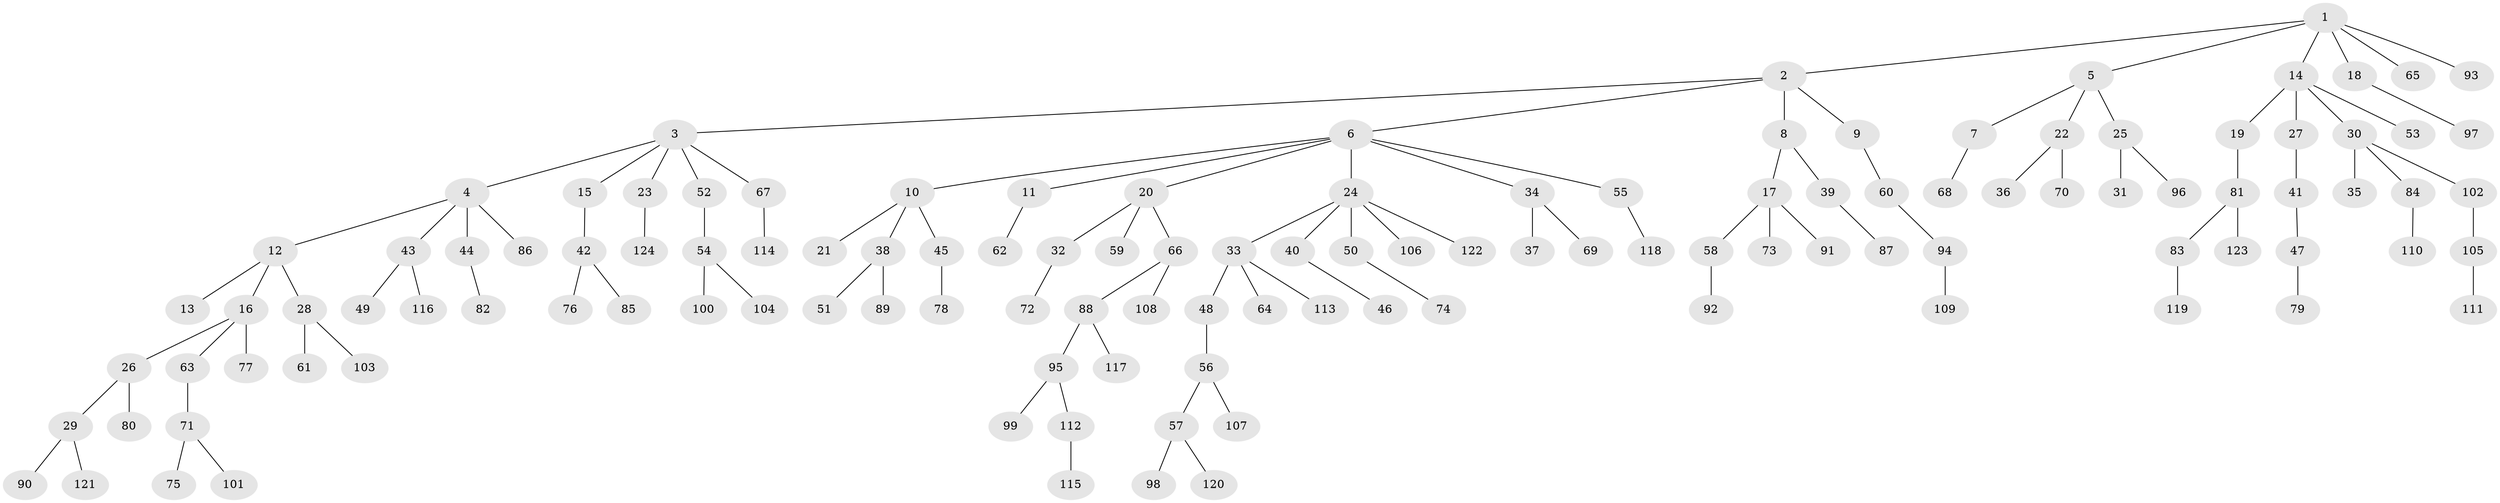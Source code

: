 // coarse degree distribution, {6: 0.022727272727272728, 9: 0.011363636363636364, 5: 0.045454545454545456, 7: 0.011363636363636364, 1: 0.5795454545454546, 3: 0.07954545454545454, 2: 0.19318181818181818, 4: 0.056818181818181816}
// Generated by graph-tools (version 1.1) at 2025/42/03/06/25 10:42:05]
// undirected, 124 vertices, 123 edges
graph export_dot {
graph [start="1"]
  node [color=gray90,style=filled];
  1;
  2;
  3;
  4;
  5;
  6;
  7;
  8;
  9;
  10;
  11;
  12;
  13;
  14;
  15;
  16;
  17;
  18;
  19;
  20;
  21;
  22;
  23;
  24;
  25;
  26;
  27;
  28;
  29;
  30;
  31;
  32;
  33;
  34;
  35;
  36;
  37;
  38;
  39;
  40;
  41;
  42;
  43;
  44;
  45;
  46;
  47;
  48;
  49;
  50;
  51;
  52;
  53;
  54;
  55;
  56;
  57;
  58;
  59;
  60;
  61;
  62;
  63;
  64;
  65;
  66;
  67;
  68;
  69;
  70;
  71;
  72;
  73;
  74;
  75;
  76;
  77;
  78;
  79;
  80;
  81;
  82;
  83;
  84;
  85;
  86;
  87;
  88;
  89;
  90;
  91;
  92;
  93;
  94;
  95;
  96;
  97;
  98;
  99;
  100;
  101;
  102;
  103;
  104;
  105;
  106;
  107;
  108;
  109;
  110;
  111;
  112;
  113;
  114;
  115;
  116;
  117;
  118;
  119;
  120;
  121;
  122;
  123;
  124;
  1 -- 2;
  1 -- 5;
  1 -- 14;
  1 -- 18;
  1 -- 65;
  1 -- 93;
  2 -- 3;
  2 -- 6;
  2 -- 8;
  2 -- 9;
  3 -- 4;
  3 -- 15;
  3 -- 23;
  3 -- 52;
  3 -- 67;
  4 -- 12;
  4 -- 43;
  4 -- 44;
  4 -- 86;
  5 -- 7;
  5 -- 22;
  5 -- 25;
  6 -- 10;
  6 -- 11;
  6 -- 20;
  6 -- 24;
  6 -- 34;
  6 -- 55;
  7 -- 68;
  8 -- 17;
  8 -- 39;
  9 -- 60;
  10 -- 21;
  10 -- 38;
  10 -- 45;
  11 -- 62;
  12 -- 13;
  12 -- 16;
  12 -- 28;
  14 -- 19;
  14 -- 27;
  14 -- 30;
  14 -- 53;
  15 -- 42;
  16 -- 26;
  16 -- 63;
  16 -- 77;
  17 -- 58;
  17 -- 73;
  17 -- 91;
  18 -- 97;
  19 -- 81;
  20 -- 32;
  20 -- 59;
  20 -- 66;
  22 -- 36;
  22 -- 70;
  23 -- 124;
  24 -- 33;
  24 -- 40;
  24 -- 50;
  24 -- 106;
  24 -- 122;
  25 -- 31;
  25 -- 96;
  26 -- 29;
  26 -- 80;
  27 -- 41;
  28 -- 61;
  28 -- 103;
  29 -- 90;
  29 -- 121;
  30 -- 35;
  30 -- 84;
  30 -- 102;
  32 -- 72;
  33 -- 48;
  33 -- 64;
  33 -- 113;
  34 -- 37;
  34 -- 69;
  38 -- 51;
  38 -- 89;
  39 -- 87;
  40 -- 46;
  41 -- 47;
  42 -- 76;
  42 -- 85;
  43 -- 49;
  43 -- 116;
  44 -- 82;
  45 -- 78;
  47 -- 79;
  48 -- 56;
  50 -- 74;
  52 -- 54;
  54 -- 100;
  54 -- 104;
  55 -- 118;
  56 -- 57;
  56 -- 107;
  57 -- 98;
  57 -- 120;
  58 -- 92;
  60 -- 94;
  63 -- 71;
  66 -- 88;
  66 -- 108;
  67 -- 114;
  71 -- 75;
  71 -- 101;
  81 -- 83;
  81 -- 123;
  83 -- 119;
  84 -- 110;
  88 -- 95;
  88 -- 117;
  94 -- 109;
  95 -- 99;
  95 -- 112;
  102 -- 105;
  105 -- 111;
  112 -- 115;
}
